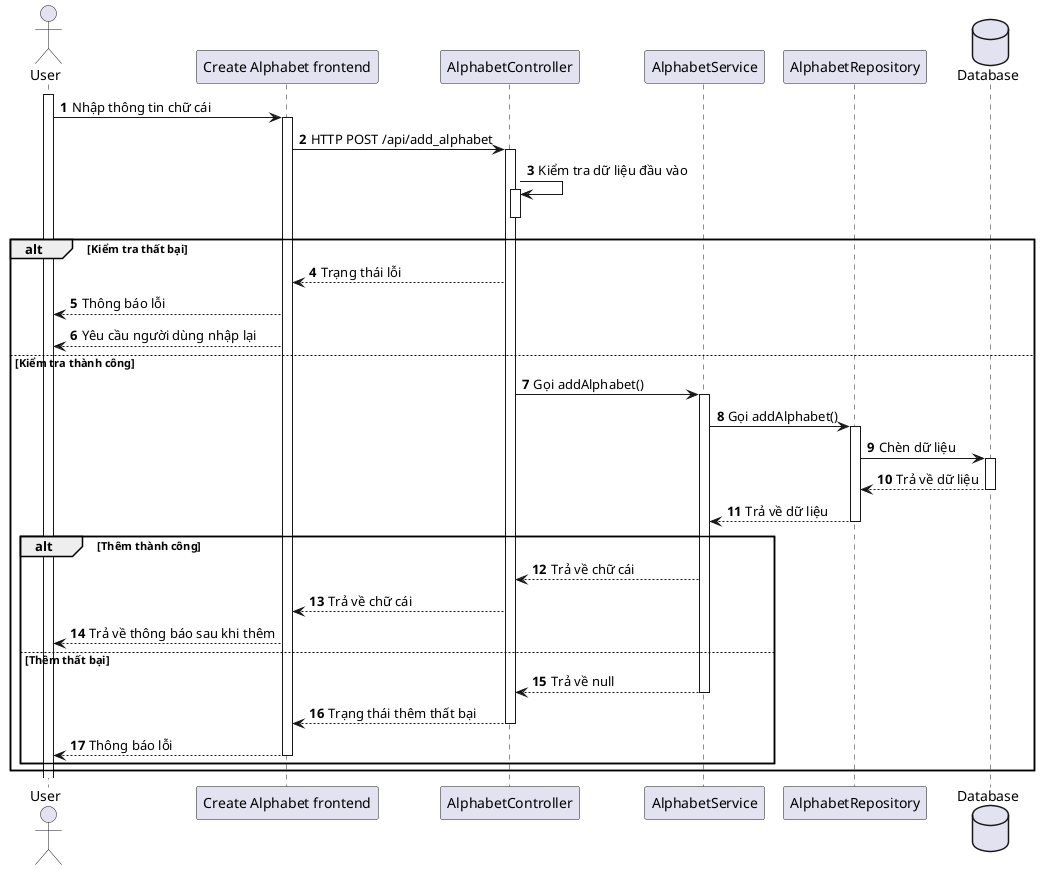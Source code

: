 @startuml
'https://plantuml.com/sequence-diagram

autonumber

actor User

participant "Create Alphabet frontend" as fe
participant "AlphabetController" as Controller
participant "AlphabetService" as Service
participant "AlphabetRepository" as Repository

database Database
activate User

User -> fe++: Nhập thông tin chữ cái

fe -> Controller++: HTTP POST /api/add_alphabet

Controller -> Controller: Kiểm tra dữ liệu đầu vào
activate Controller
deactivate Controller

alt Kiểm tra thất bại
Controller-->fe: Trạng thái lỗi
fe-->User: Thông báo lỗi
fe-->User: Yêu cầu người dùng nhập lại
else Kiểm tra thành công
Controller -> Service++: Gọi addAlphabet()
Service -> Repository++: Gọi addAlphabet()
Repository -> Database++: Chèn dữ liệu
Database --> Repository--: Trả về dữ liệu
Repository --> Service--: Trả về dữ liệu

    alt Thêm thành công

Service --> Controller: Trả về chữ cái
Controller --> fe: Trả về chữ cái
fe --> User: Trả về thông báo sau khi thêm

    else Thêm thất bại

Service --> Controller--: Trả về null
Controller --> fe--: Trạng thái thêm thất bại
fe --> User--: Thông báo lỗi

end

end


@enduml